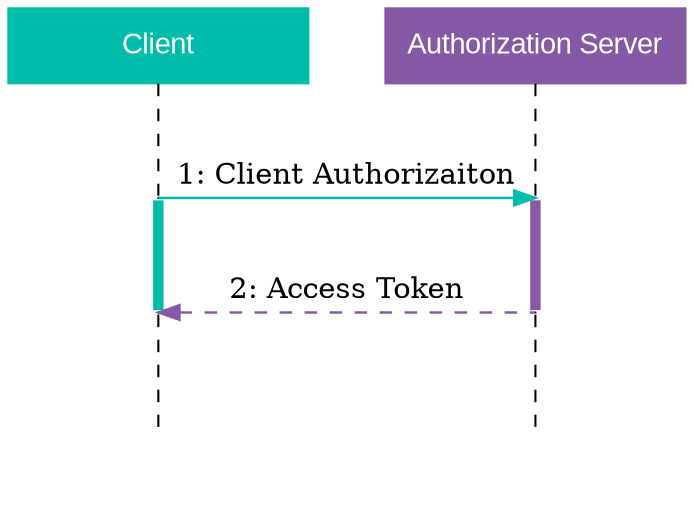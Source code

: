 digraph ClientCredentials {
    ranksep=0.75;
  node
  [
   shape=box;
   style="filled";
   fontcolor="#ffffff";
   fontname="Arial"
   ];
  // edge [minlen=5];

  // client group
  client [color="#00bdaa", width=2, label="Client", group=g_client];
  p00, p01 [shape=point, width=0, label="", group=g_client];
  p09 [style=invis, label="", group=g_client];
  client -> p00 [style=dashed, arrowhead=none];
  p01 -> p09 [style=dashed, arrowhead=none];
  p00 -> p01[style=none, color="#00bdaa", penwidth=5, arrowhead=none];


  // auth group
  auth [color="#8559a5", width=2, label="Authorization Server", group=g_auth];
  p20, p21 [shape=point, width=0, label="", group=g_auth];
  p29 [style=invis, label="", group=g_auth];
  auth -> p20 [style=dashed, arrowhead=none];
  p21 -> p29 [style=dashed, arrowhead=none];
  p20 -> p21 [style=none, color="#8559a5", penwidth=5, arrowhead=none];

  { rank=same; client; auth; }
  { rank=same; p09; p29; }
  { rank=same; p00; p20; }
  { rank=same; p01; p21; }
  client -> auth [style=invis];
  p00 -> p20 [color="#00bdaa", penwidth=1.2, arrowhead=normal, label="1: Client Authorizaiton"];
  p01 -> p21 [color="#8559a5", penwidth=1.2, arrowhead=normal, dir=back, style=dashed, label="2: Access Token"];
}
